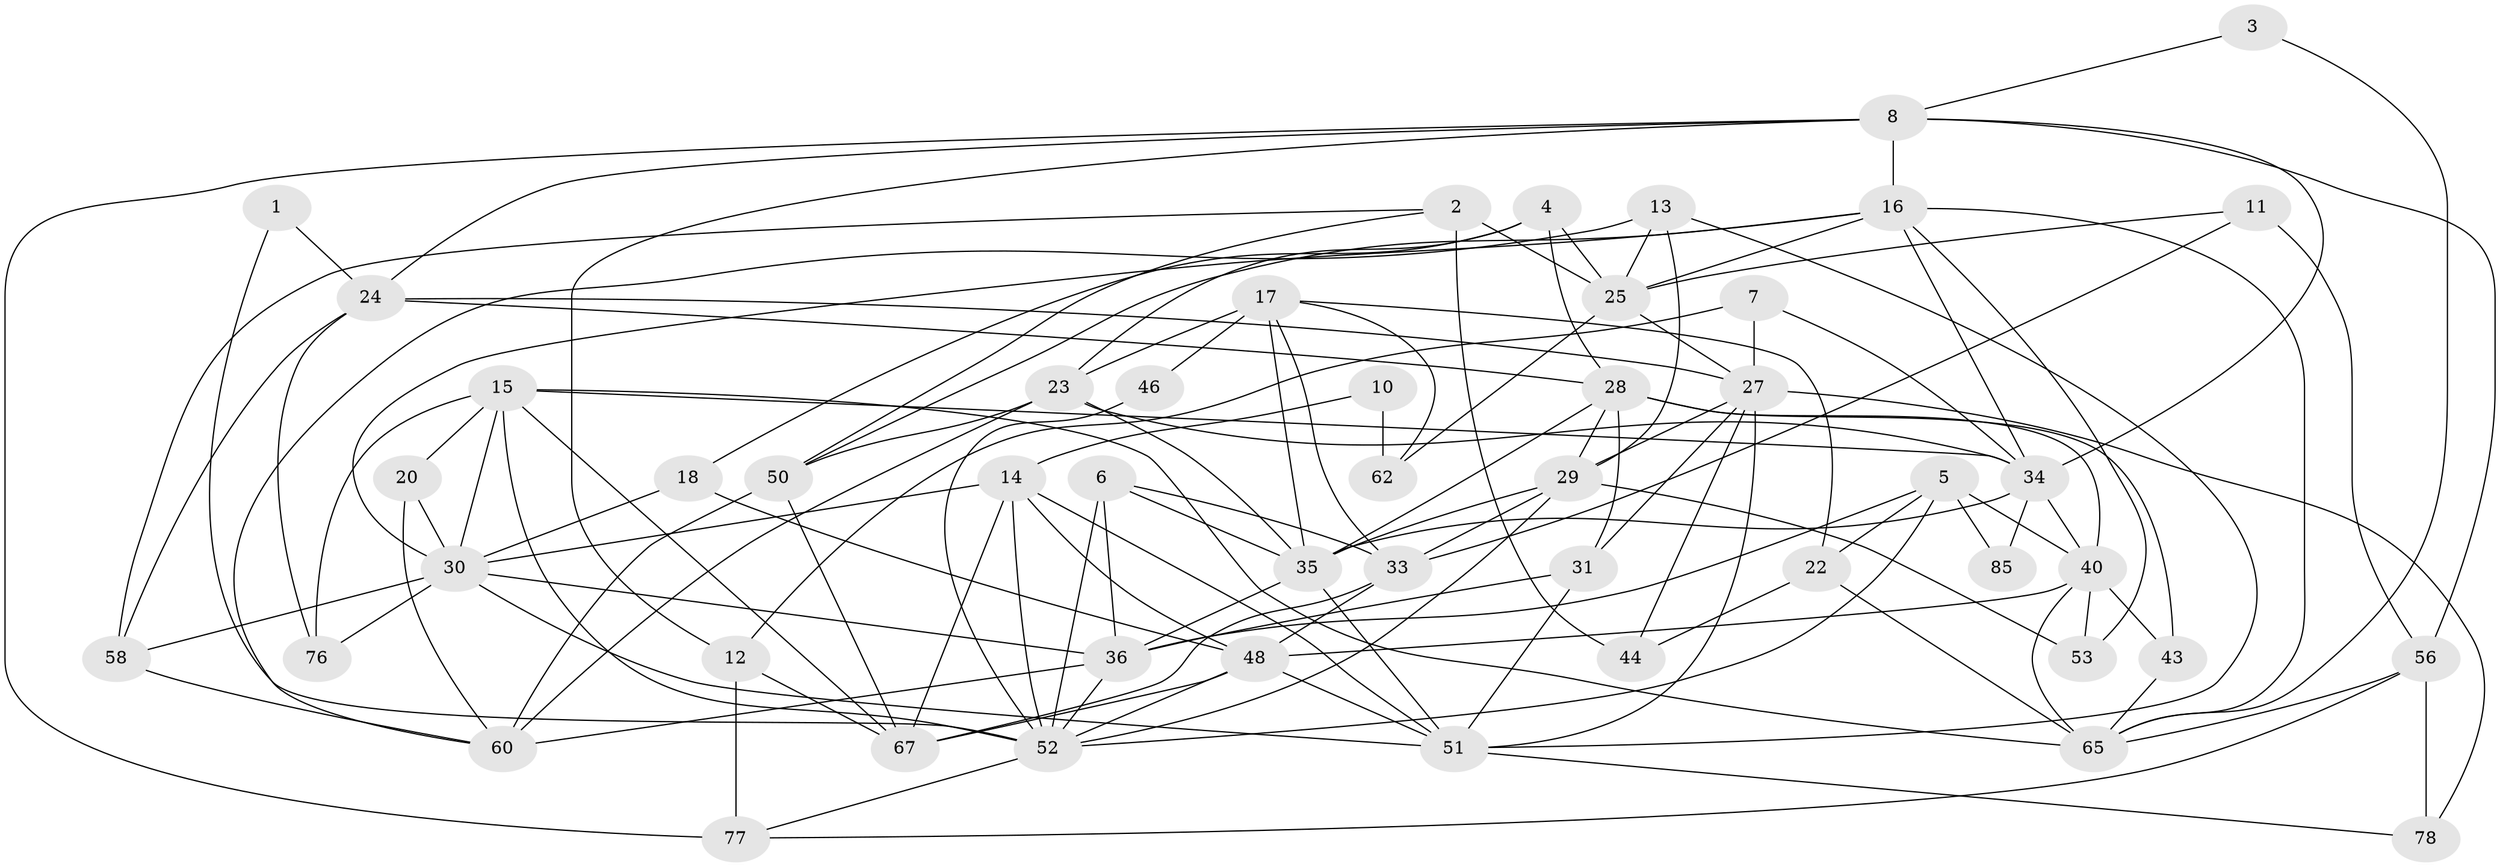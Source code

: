 // original degree distribution, {2: 0.13953488372093023, 4: 0.29069767441860467, 3: 0.2558139534883721, 6: 0.10465116279069768, 5: 0.16279069767441862, 8: 0.023255813953488372, 7: 0.023255813953488372}
// Generated by graph-tools (version 1.1) at 2025/42/03/06/25 10:42:00]
// undirected, 50 vertices, 127 edges
graph export_dot {
graph [start="1"]
  node [color=gray90,style=filled];
  1;
  2 [super="+26"];
  3;
  4 [super="+55"];
  5 [super="+72"];
  6 [super="+32"];
  7;
  8 [super="+9"];
  10;
  11;
  12 [super="+64"];
  13 [super="+63"];
  14 [super="+42"];
  15 [super="+21"];
  16 [super="+61"];
  17 [super="+19"];
  18 [super="+54"];
  20 [super="+38"];
  22;
  23 [super="+83"];
  24 [super="+66"];
  25 [super="+49"];
  27 [super="+73"];
  28 [super="+39"];
  29 [super="+75"];
  30 [super="+71"];
  31 [super="+41"];
  33 [super="+86"];
  34 [super="+82"];
  35 [super="+37"];
  36 [super="+47"];
  40 [super="+45"];
  43;
  44;
  46;
  48 [super="+69"];
  50 [super="+57"];
  51 [super="+70"];
  52 [super="+68"];
  53 [super="+79"];
  56 [super="+59"];
  58;
  60 [super="+84"];
  62 [super="+74"];
  65 [super="+81"];
  67 [super="+80"];
  76;
  77;
  78;
  85;
  1 -- 24;
  1 -- 52;
  2 -- 44;
  2 -- 25 [weight=2];
  2 -- 50;
  2 -- 58;
  3 -- 8;
  3 -- 65;
  4 -- 28;
  4 -- 25;
  4 -- 18;
  4 -- 23;
  5 -- 36;
  5 -- 22;
  5 -- 85;
  5 -- 40;
  5 -- 52;
  6 -- 52 [weight=2];
  6 -- 35;
  6 -- 33;
  6 -- 36;
  7 -- 12;
  7 -- 34;
  7 -- 27;
  8 -- 77;
  8 -- 16;
  8 -- 34;
  8 -- 12;
  8 -- 24;
  8 -- 56;
  10 -- 14 [weight=2];
  10 -- 62;
  11 -- 33;
  11 -- 25;
  11 -- 56;
  12 -- 77 [weight=2];
  12 -- 67;
  13 -- 29;
  13 -- 60;
  13 -- 51;
  13 -- 25;
  14 -- 30;
  14 -- 51;
  14 -- 52;
  14 -- 48;
  14 -- 67;
  15 -- 76;
  15 -- 65 [weight=2];
  15 -- 34;
  15 -- 67;
  15 -- 20;
  15 -- 52;
  15 -- 30;
  16 -- 65;
  16 -- 25;
  16 -- 34;
  16 -- 50;
  16 -- 53;
  16 -- 30;
  17 -- 62;
  17 -- 35;
  17 -- 46;
  17 -- 22;
  17 -- 33;
  17 -- 23;
  18 -- 48;
  18 -- 30;
  20 -- 60;
  20 -- 30 [weight=2];
  22 -- 44;
  22 -- 65;
  23 -- 35;
  23 -- 50;
  23 -- 34;
  23 -- 60;
  24 -- 58;
  24 -- 76;
  24 -- 28;
  24 -- 27;
  25 -- 27;
  25 -- 62;
  27 -- 44;
  27 -- 51;
  27 -- 78;
  27 -- 31;
  27 -- 29;
  28 -- 35 [weight=2];
  28 -- 29;
  28 -- 31;
  28 -- 43;
  28 -- 40 [weight=2];
  29 -- 52;
  29 -- 35;
  29 -- 53;
  29 -- 33;
  30 -- 76;
  30 -- 36;
  30 -- 51;
  30 -- 58;
  31 -- 51;
  31 -- 36;
  33 -- 67;
  33 -- 48 [weight=2];
  34 -- 35;
  34 -- 40;
  34 -- 85;
  35 -- 36;
  35 -- 51;
  36 -- 60;
  36 -- 52;
  40 -- 43;
  40 -- 53;
  40 -- 48;
  40 -- 65;
  43 -- 65;
  46 -- 52;
  48 -- 67;
  48 -- 52;
  48 -- 51;
  50 -- 67;
  50 -- 60;
  51 -- 78;
  52 -- 77;
  56 -- 77;
  56 -- 65;
  56 -- 78;
  58 -- 60;
}
